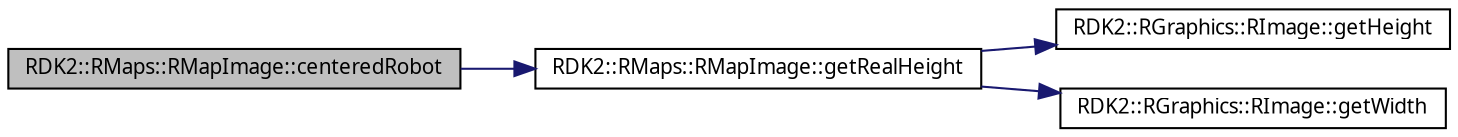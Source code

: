 digraph G
{
  edge [fontname="FreeSans.ttf",fontsize=10,labelfontname="FreeSans.ttf",labelfontsize=10];
  node [fontname="FreeSans.ttf",fontsize=10,shape=record];
  rankdir=LR;
  Node1 [label="RDK2::RMaps::RMapImage::centeredRobot",height=0.2,width=0.4,color="black", fillcolor="grey75", style="filled" fontcolor="black"];
  Node1 -> Node2 [color="midnightblue",fontsize=10,style="solid",fontname="FreeSans.ttf"];
  Node2 [label="RDK2::RMaps::RMapImage::getRealHeight",height=0.2,width=0.4,color="black", fillcolor="white", style="filled",URL="$struct_r_d_k2_1_1_r_maps_1_1_r_map_image.html#597024e2afdcd692d2c4f279da3f178a"];
  Node2 -> Node3 [color="midnightblue",fontsize=10,style="solid",fontname="FreeSans.ttf"];
  Node3 [label="RDK2::RGraphics::RImage::getHeight",height=0.2,width=0.4,color="black", fillcolor="white", style="filled",URL="$class_r_d_k2_1_1_r_graphics_1_1_r_image.html#8413510295fc87f6e61cf738635251e9",tooltip="l&#39;altezza dell&#39;immagine"];
  Node2 -> Node4 [color="midnightblue",fontsize=10,style="solid",fontname="FreeSans.ttf"];
  Node4 [label="RDK2::RGraphics::RImage::getWidth",height=0.2,width=0.4,color="black", fillcolor="white", style="filled",URL="$class_r_d_k2_1_1_r_graphics_1_1_r_image.html#7bb95f256a9554a57cad7fa98282068e",tooltip="la larghezza dell&#39;immagine"];
}
